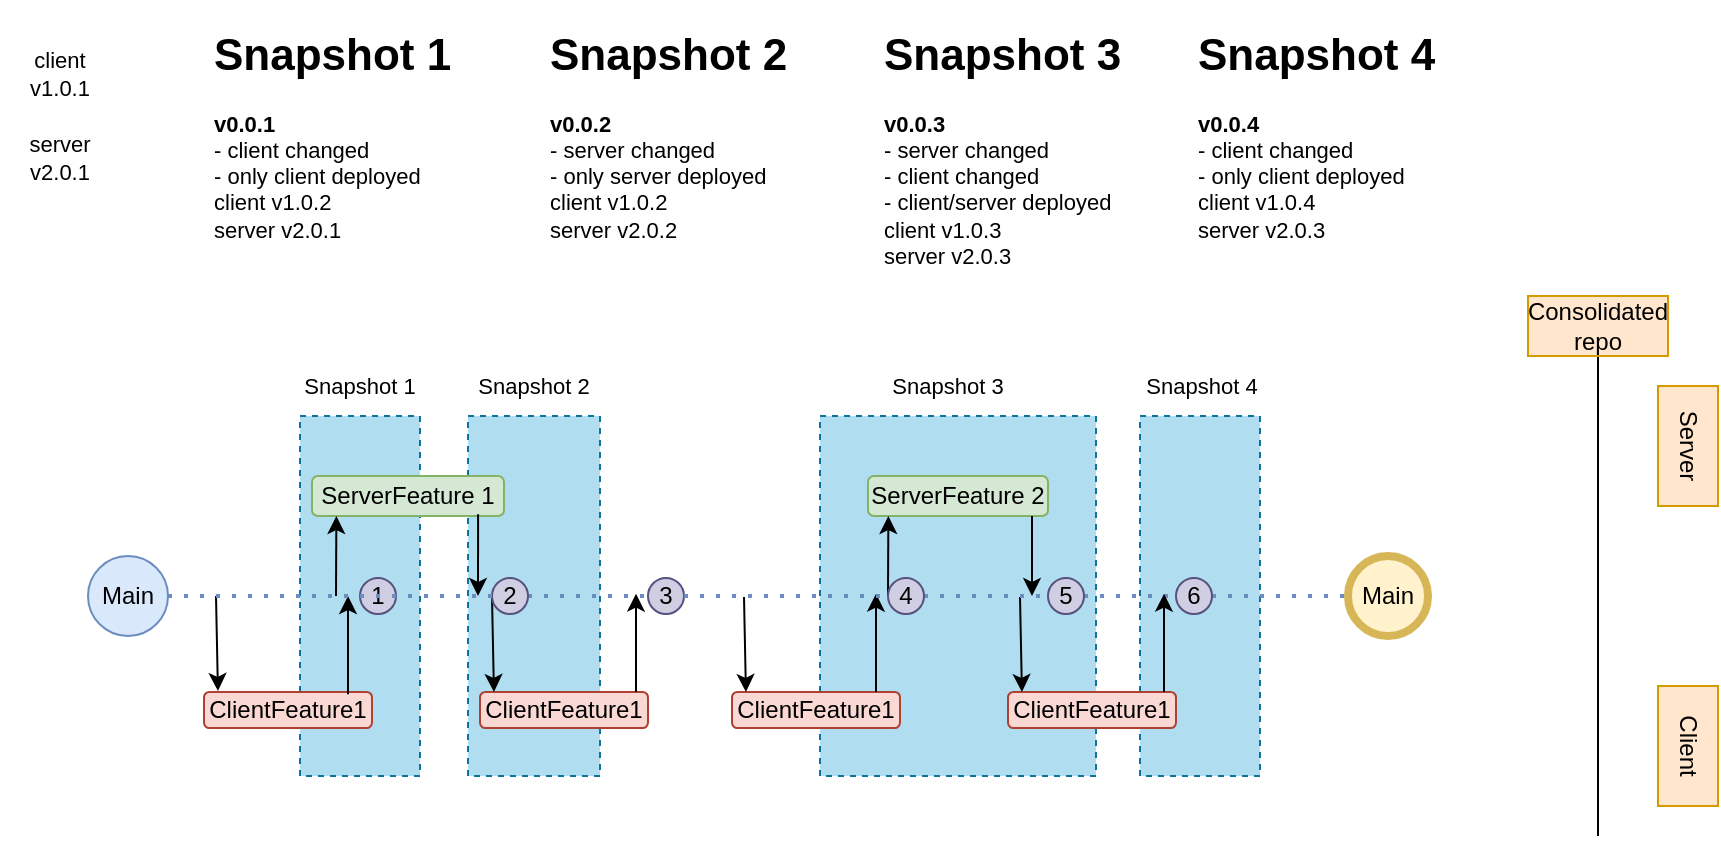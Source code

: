 <mxfile version="20.5.3" type="github">
  <diagram id="19G66bsPUDtqEdiIhy2v" name="Page-1">
    <mxGraphModel dx="981" dy="1626" grid="1" gridSize="6" guides="1" tooltips="1" connect="1" arrows="1" fold="1" page="1" pageScale="1" pageWidth="850" pageHeight="1100" math="0" shadow="0">
      <root>
        <mxCell id="0" />
        <mxCell id="1" parent="0" />
        <mxCell id="jr1hqITOWlZOz_1kM7qc-50" value="" style="rounded=0;whiteSpace=wrap;html=1;dashed=1;strokeWidth=1;fontSize=11;rotation=90;fillColor=#b1ddf0;strokeColor=#10739e;" vertex="1" parent="1">
          <mxGeometry x="516" y="90" width="180" height="60" as="geometry" />
        </mxCell>
        <mxCell id="jr1hqITOWlZOz_1kM7qc-49" value="" style="rounded=0;whiteSpace=wrap;html=1;dashed=1;strokeWidth=1;fontSize=11;rotation=90;fillColor=#b1ddf0;strokeColor=#10739e;" vertex="1" parent="1">
          <mxGeometry x="395" y="51" width="180" height="138" as="geometry" />
        </mxCell>
        <mxCell id="jr1hqITOWlZOz_1kM7qc-47" value="" style="rounded=0;whiteSpace=wrap;html=1;dashed=1;strokeWidth=1;fontSize=11;rotation=90;fillColor=#b1ddf0;strokeColor=#10739e;" vertex="1" parent="1">
          <mxGeometry x="183" y="87" width="180" height="66" as="geometry" />
        </mxCell>
        <mxCell id="jr1hqITOWlZOz_1kM7qc-46" value="" style="rounded=0;whiteSpace=wrap;html=1;dashed=1;strokeWidth=1;fontSize=11;rotation=90;fillColor=#b1ddf0;strokeColor=#10739e;" vertex="1" parent="1">
          <mxGeometry x="96" y="90" width="180" height="60" as="geometry" />
        </mxCell>
        <mxCell id="jr1hqITOWlZOz_1kM7qc-1" value="Main" style="ellipse;whiteSpace=wrap;html=1;aspect=fixed;fillColor=#dae8fc;strokeColor=#6c8ebf;" vertex="1" parent="1">
          <mxGeometry x="50" y="100" width="40" height="40" as="geometry" />
        </mxCell>
        <mxCell id="jr1hqITOWlZOz_1kM7qc-2" value="Main" style="ellipse;whiteSpace=wrap;html=1;aspect=fixed;fillColor=#fff2cc;strokeColor=#d6b656;strokeWidth=4;" vertex="1" parent="1">
          <mxGeometry x="680" y="100" width="40" height="40" as="geometry" />
        </mxCell>
        <mxCell id="jr1hqITOWlZOz_1kM7qc-3" value="" style="endArrow=none;dashed=1;html=1;dashPattern=1 3;strokeWidth=2;rounded=0;exitX=1;exitY=0.5;exitDx=0;exitDy=0;entryX=0;entryY=0.5;entryDx=0;entryDy=0;fillColor=#dae8fc;strokeColor=#6c8ebf;startArrow=none;" edge="1" parent="1" source="jr1hqITOWlZOz_1kM7qc-37" target="jr1hqITOWlZOz_1kM7qc-2">
          <mxGeometry width="50" height="50" relative="1" as="geometry">
            <mxPoint x="320" y="520" as="sourcePoint" />
            <mxPoint x="370" y="470" as="targetPoint" />
          </mxGeometry>
        </mxCell>
        <mxCell id="jr1hqITOWlZOz_1kM7qc-4" value="" style="endArrow=none;html=1;rounded=0;" edge="1" parent="1" target="jr1hqITOWlZOz_1kM7qc-5">
          <mxGeometry width="50" height="50" relative="1" as="geometry">
            <mxPoint x="805" y="240" as="sourcePoint" />
            <mxPoint x="800" as="targetPoint" />
          </mxGeometry>
        </mxCell>
        <mxCell id="jr1hqITOWlZOz_1kM7qc-5" value="Consolidated repo" style="text;html=1;strokeColor=#d79b00;fillColor=#ffe6cc;align=center;verticalAlign=middle;whiteSpace=wrap;rounded=0;" vertex="1" parent="1">
          <mxGeometry x="770" y="-30" width="70" height="30" as="geometry" />
        </mxCell>
        <mxCell id="jr1hqITOWlZOz_1kM7qc-6" value="Server" style="text;html=1;strokeColor=#d79b00;fillColor=#ffe6cc;align=center;verticalAlign=middle;whiteSpace=wrap;rounded=0;rotation=90;" vertex="1" parent="1">
          <mxGeometry x="820" y="30" width="60" height="30" as="geometry" />
        </mxCell>
        <mxCell id="jr1hqITOWlZOz_1kM7qc-7" value="Client" style="text;html=1;strokeColor=#d79b00;fillColor=#ffe6cc;align=center;verticalAlign=middle;whiteSpace=wrap;rounded=0;rotation=90;" vertex="1" parent="1">
          <mxGeometry x="820" y="180" width="60" height="30" as="geometry" />
        </mxCell>
        <mxCell id="jr1hqITOWlZOz_1kM7qc-8" value="ServerFeature 1" style="rounded=1;whiteSpace=wrap;html=1;fillColor=#d5e8d4;strokeColor=#82b366;" vertex="1" parent="1">
          <mxGeometry x="162" y="60" width="96" height="20" as="geometry" />
        </mxCell>
        <mxCell id="jr1hqITOWlZOz_1kM7qc-14" value="ServerFeature 2" style="rounded=1;whiteSpace=wrap;html=1;fillColor=#d5e8d4;strokeColor=#82b366;" vertex="1" parent="1">
          <mxGeometry x="440" y="60" width="90" height="20" as="geometry" />
        </mxCell>
        <mxCell id="jr1hqITOWlZOz_1kM7qc-20" value="ClientFeature1" style="rounded=1;whiteSpace=wrap;html=1;strokeWidth=1;fillColor=#fad9d5;strokeColor=#ae4132;" vertex="1" parent="1">
          <mxGeometry x="108" y="168" width="84" height="18" as="geometry" />
        </mxCell>
        <mxCell id="jr1hqITOWlZOz_1kM7qc-21" value="ClientFeature1" style="rounded=1;whiteSpace=wrap;html=1;strokeWidth=1;fillColor=#fad9d5;strokeColor=#ae4132;" vertex="1" parent="1">
          <mxGeometry x="246" y="168" width="84" height="18" as="geometry" />
        </mxCell>
        <mxCell id="jr1hqITOWlZOz_1kM7qc-22" value="ClientFeature1" style="rounded=1;whiteSpace=wrap;html=1;strokeWidth=1;fillColor=#fad9d5;strokeColor=#ae4132;" vertex="1" parent="1">
          <mxGeometry x="372" y="168" width="84" height="18" as="geometry" />
        </mxCell>
        <mxCell id="jr1hqITOWlZOz_1kM7qc-23" value="ClientFeature1" style="rounded=1;whiteSpace=wrap;html=1;strokeWidth=1;fillColor=#fad9d5;strokeColor=#ae4132;" vertex="1" parent="1">
          <mxGeometry x="510" y="168" width="84" height="18" as="geometry" />
        </mxCell>
        <mxCell id="jr1hqITOWlZOz_1kM7qc-24" value="" style="endArrow=classic;html=1;rounded=0;entryX=0.127;entryY=1;entryDx=0;entryDy=0;entryPerimeter=0;" edge="1" parent="1" target="jr1hqITOWlZOz_1kM7qc-8">
          <mxGeometry width="50" height="50" relative="1" as="geometry">
            <mxPoint x="174" y="120" as="sourcePoint" />
            <mxPoint x="344" y="84" as="targetPoint" />
          </mxGeometry>
        </mxCell>
        <mxCell id="jr1hqITOWlZOz_1kM7qc-25" value="" style="endArrow=classic;html=1;rounded=0;entryX=0.127;entryY=1;entryDx=0;entryDy=0;entryPerimeter=0;" edge="1" parent="1">
          <mxGeometry width="50" height="50" relative="1" as="geometry">
            <mxPoint x="450" y="120" as="sourcePoint" />
            <mxPoint x="450.192" y="80" as="targetPoint" />
          </mxGeometry>
        </mxCell>
        <mxCell id="jr1hqITOWlZOz_1kM7qc-26" value="" style="endArrow=classic;html=1;rounded=0;exitX=0.865;exitY=0.958;exitDx=0;exitDy=0;exitPerimeter=0;" edge="1" parent="1" source="jr1hqITOWlZOz_1kM7qc-8">
          <mxGeometry width="50" height="50" relative="1" as="geometry">
            <mxPoint x="246" y="96" as="sourcePoint" />
            <mxPoint x="245" y="120" as="targetPoint" />
          </mxGeometry>
        </mxCell>
        <mxCell id="jr1hqITOWlZOz_1kM7qc-27" value="" style="endArrow=classic;html=1;rounded=0;exitX=0.875;exitY=1.2;exitDx=0;exitDy=0;exitPerimeter=0;" edge="1" parent="1">
          <mxGeometry width="50" height="50" relative="1" as="geometry">
            <mxPoint x="522" y="80.0" as="sourcePoint" />
            <mxPoint x="522" y="120" as="targetPoint" />
          </mxGeometry>
        </mxCell>
        <mxCell id="jr1hqITOWlZOz_1kM7qc-28" value="" style="endArrow=classic;html=1;rounded=0;exitX=0.865;exitY=0.958;exitDx=0;exitDy=0;exitPerimeter=0;entryX=0.083;entryY=-0.028;entryDx=0;entryDy=0;entryPerimeter=0;" edge="1" parent="1" target="jr1hqITOWlZOz_1kM7qc-20">
          <mxGeometry width="50" height="50" relative="1" as="geometry">
            <mxPoint x="114.0" y="120.0" as="sourcePoint" />
            <mxPoint x="114.96" y="160.84" as="targetPoint" />
          </mxGeometry>
        </mxCell>
        <mxCell id="jr1hqITOWlZOz_1kM7qc-29" value="" style="endArrow=classic;html=1;rounded=0;exitX=0.865;exitY=0.958;exitDx=0;exitDy=0;exitPerimeter=0;entryX=0.083;entryY=-0.028;entryDx=0;entryDy=0;entryPerimeter=0;" edge="1" parent="1">
          <mxGeometry width="50" height="50" relative="1" as="geometry">
            <mxPoint x="516" y="120.5" as="sourcePoint" />
            <mxPoint x="516.972" y="167.996" as="targetPoint" />
          </mxGeometry>
        </mxCell>
        <mxCell id="jr1hqITOWlZOz_1kM7qc-30" value="" style="endArrow=classic;html=1;rounded=0;exitX=0.865;exitY=0.958;exitDx=0;exitDy=0;exitPerimeter=0;entryX=0.083;entryY=-0.028;entryDx=0;entryDy=0;entryPerimeter=0;" edge="1" parent="1">
          <mxGeometry width="50" height="50" relative="1" as="geometry">
            <mxPoint x="378" y="120.5" as="sourcePoint" />
            <mxPoint x="378.972" y="167.996" as="targetPoint" />
          </mxGeometry>
        </mxCell>
        <mxCell id="jr1hqITOWlZOz_1kM7qc-31" value="" style="endArrow=classic;html=1;rounded=0;exitX=0.865;exitY=0.958;exitDx=0;exitDy=0;exitPerimeter=0;entryX=0.083;entryY=-0.028;entryDx=0;entryDy=0;entryPerimeter=0;" edge="1" parent="1">
          <mxGeometry width="50" height="50" relative="1" as="geometry">
            <mxPoint x="252" y="120.5" as="sourcePoint" />
            <mxPoint x="252.972" y="167.996" as="targetPoint" />
          </mxGeometry>
        </mxCell>
        <mxCell id="jr1hqITOWlZOz_1kM7qc-32" value="" style="endArrow=classic;html=1;rounded=0;exitX=0.857;exitY=0.065;exitDx=0;exitDy=0;exitPerimeter=0;" edge="1" parent="1" source="jr1hqITOWlZOz_1kM7qc-20">
          <mxGeometry width="50" height="50" relative="1" as="geometry">
            <mxPoint x="179" y="168" as="sourcePoint" />
            <mxPoint x="180" y="120" as="targetPoint" />
          </mxGeometry>
        </mxCell>
        <mxCell id="jr1hqITOWlZOz_1kM7qc-33" value="" style="endArrow=classic;html=1;rounded=0;exitX=0.857;exitY=0.065;exitDx=0;exitDy=0;exitPerimeter=0;" edge="1" parent="1">
          <mxGeometry width="50" height="50" relative="1" as="geometry">
            <mxPoint x="587.998" y="168.0" as="sourcePoint" />
            <mxPoint x="588.01" y="118.83" as="targetPoint" />
          </mxGeometry>
        </mxCell>
        <mxCell id="jr1hqITOWlZOz_1kM7qc-34" value="" style="endArrow=classic;html=1;rounded=0;exitX=0.857;exitY=0.065;exitDx=0;exitDy=0;exitPerimeter=0;" edge="1" parent="1">
          <mxGeometry width="50" height="50" relative="1" as="geometry">
            <mxPoint x="443.998" y="168.0" as="sourcePoint" />
            <mxPoint x="444.01" y="118.83" as="targetPoint" />
          </mxGeometry>
        </mxCell>
        <mxCell id="jr1hqITOWlZOz_1kM7qc-35" value="" style="endArrow=classic;html=1;rounded=0;exitX=0.857;exitY=0.065;exitDx=0;exitDy=0;exitPerimeter=0;" edge="1" parent="1">
          <mxGeometry width="50" height="50" relative="1" as="geometry">
            <mxPoint x="323.998" y="168.0" as="sourcePoint" />
            <mxPoint x="324.01" y="118.83" as="targetPoint" />
          </mxGeometry>
        </mxCell>
        <mxCell id="jr1hqITOWlZOz_1kM7qc-36" value="1" style="ellipse;whiteSpace=wrap;html=1;aspect=fixed;strokeWidth=1;fillColor=#d0cee2;strokeColor=#56517e;" vertex="1" parent="1">
          <mxGeometry x="186" y="111" width="18" height="18" as="geometry" />
        </mxCell>
        <mxCell id="jr1hqITOWlZOz_1kM7qc-39" value="3" style="ellipse;whiteSpace=wrap;html=1;aspect=fixed;strokeWidth=1;fillColor=#d0cee2;strokeColor=#56517e;" vertex="1" parent="1">
          <mxGeometry x="330" y="111" width="18" height="18" as="geometry" />
        </mxCell>
        <mxCell id="jr1hqITOWlZOz_1kM7qc-41" value="" style="endArrow=none;dashed=1;html=1;dashPattern=1 3;strokeWidth=2;rounded=0;exitX=1;exitY=0.5;exitDx=0;exitDy=0;entryX=0;entryY=0.5;entryDx=0;entryDy=0;fillColor=#dae8fc;strokeColor=#6c8ebf;startArrow=none;" edge="1" parent="1" source="jr1hqITOWlZOz_1kM7qc-40" target="jr1hqITOWlZOz_1kM7qc-39">
          <mxGeometry width="50" height="50" relative="1" as="geometry">
            <mxPoint x="90" y="120" as="sourcePoint" />
            <mxPoint x="680" y="120" as="targetPoint" />
          </mxGeometry>
        </mxCell>
        <mxCell id="jr1hqITOWlZOz_1kM7qc-40" value="2" style="ellipse;whiteSpace=wrap;html=1;aspect=fixed;strokeWidth=1;fillColor=#d0cee2;strokeColor=#56517e;" vertex="1" parent="1">
          <mxGeometry x="252" y="111" width="18" height="18" as="geometry" />
        </mxCell>
        <mxCell id="jr1hqITOWlZOz_1kM7qc-42" value="" style="endArrow=none;dashed=1;html=1;dashPattern=1 3;strokeWidth=2;rounded=0;exitX=1;exitY=0.5;exitDx=0;exitDy=0;entryX=0;entryY=0.5;entryDx=0;entryDy=0;fillColor=#dae8fc;strokeColor=#6c8ebf;" edge="1" parent="1" source="jr1hqITOWlZOz_1kM7qc-1" target="jr1hqITOWlZOz_1kM7qc-40">
          <mxGeometry width="50" height="50" relative="1" as="geometry">
            <mxPoint x="90" y="120" as="sourcePoint" />
            <mxPoint x="330" y="120" as="targetPoint" />
          </mxGeometry>
        </mxCell>
        <mxCell id="jr1hqITOWlZOz_1kM7qc-37" value="5" style="ellipse;whiteSpace=wrap;html=1;aspect=fixed;strokeWidth=1;fillColor=#d0cee2;strokeColor=#56517e;" vertex="1" parent="1">
          <mxGeometry x="530" y="111" width="18" height="18" as="geometry" />
        </mxCell>
        <mxCell id="jr1hqITOWlZOz_1kM7qc-43" value="" style="endArrow=none;dashed=1;html=1;dashPattern=1 3;strokeWidth=2;rounded=0;exitX=1;exitY=0.5;exitDx=0;exitDy=0;entryX=0;entryY=0.5;entryDx=0;entryDy=0;fillColor=#dae8fc;strokeColor=#6c8ebf;startArrow=none;" edge="1" parent="1" source="jr1hqITOWlZOz_1kM7qc-38" target="jr1hqITOWlZOz_1kM7qc-37">
          <mxGeometry width="50" height="50" relative="1" as="geometry">
            <mxPoint x="348" y="120" as="sourcePoint" />
            <mxPoint x="680" y="120" as="targetPoint" />
          </mxGeometry>
        </mxCell>
        <mxCell id="jr1hqITOWlZOz_1kM7qc-44" value="6" style="ellipse;whiteSpace=wrap;html=1;aspect=fixed;strokeWidth=1;fillColor=#d0cee2;strokeColor=#56517e;" vertex="1" parent="1">
          <mxGeometry x="594" y="111" width="18" height="18" as="geometry" />
        </mxCell>
        <mxCell id="jr1hqITOWlZOz_1kM7qc-51" value="Snapshot 1" style="text;html=1;strokeColor=none;fillColor=none;align=center;verticalAlign=middle;whiteSpace=wrap;rounded=0;dashed=1;strokeWidth=1;fontSize=11;" vertex="1" parent="1">
          <mxGeometry x="156" width="60" height="30" as="geometry" />
        </mxCell>
        <mxCell id="jr1hqITOWlZOz_1kM7qc-52" value="Snapshot 2" style="text;html=1;strokeColor=none;fillColor=none;align=center;verticalAlign=middle;whiteSpace=wrap;rounded=0;dashed=1;strokeWidth=1;fontSize=11;" vertex="1" parent="1">
          <mxGeometry x="243" width="60" height="30" as="geometry" />
        </mxCell>
        <mxCell id="jr1hqITOWlZOz_1kM7qc-53" value="Snapshot 3" style="text;html=1;strokeColor=none;fillColor=none;align=center;verticalAlign=middle;whiteSpace=wrap;rounded=0;dashed=1;strokeWidth=1;fontSize=11;" vertex="1" parent="1">
          <mxGeometry x="450" width="60" height="30" as="geometry" />
        </mxCell>
        <mxCell id="jr1hqITOWlZOz_1kM7qc-54" value="Snapshot 4" style="text;html=1;strokeColor=none;fillColor=none;align=center;verticalAlign=middle;whiteSpace=wrap;rounded=0;dashed=1;strokeWidth=1;fontSize=11;" vertex="1" parent="1">
          <mxGeometry x="577" width="60" height="30" as="geometry" />
        </mxCell>
        <mxCell id="jr1hqITOWlZOz_1kM7qc-38" value="4" style="ellipse;whiteSpace=wrap;html=1;aspect=fixed;strokeWidth=1;fillColor=#d0cee2;strokeColor=#56517e;" vertex="1" parent="1">
          <mxGeometry x="450" y="111" width="18" height="18" as="geometry" />
        </mxCell>
        <mxCell id="jr1hqITOWlZOz_1kM7qc-55" value="" style="endArrow=none;dashed=1;html=1;dashPattern=1 3;strokeWidth=2;rounded=0;exitX=1;exitY=0.5;exitDx=0;exitDy=0;entryX=0;entryY=0.5;entryDx=0;entryDy=0;fillColor=#dae8fc;strokeColor=#6c8ebf;startArrow=none;" edge="1" parent="1" source="jr1hqITOWlZOz_1kM7qc-39" target="jr1hqITOWlZOz_1kM7qc-38">
          <mxGeometry width="50" height="50" relative="1" as="geometry">
            <mxPoint x="348.0" y="120.0" as="sourcePoint" />
            <mxPoint x="530.0" y="120.0" as="targetPoint" />
          </mxGeometry>
        </mxCell>
        <mxCell id="jr1hqITOWlZOz_1kM7qc-57" value="&lt;h1&gt;Snapshot 1&lt;/h1&gt;&lt;div&gt;&lt;b&gt;v0.0.1&lt;/b&gt;&lt;/div&gt;&lt;div&gt;- client changed&lt;/div&gt;&lt;div&gt;- only client deployed&lt;/div&gt;&lt;div&gt;client v1.0.2&lt;/div&gt;&lt;div&gt;server v2.0.1&lt;/div&gt;" style="text;html=1;strokeColor=none;fillColor=none;spacing=5;spacingTop=-20;whiteSpace=wrap;overflow=hidden;rounded=0;dashed=1;strokeWidth=1;fontSize=11;" vertex="1" parent="1">
          <mxGeometry x="108" y="-168" width="132" height="120" as="geometry" />
        </mxCell>
        <mxCell id="jr1hqITOWlZOz_1kM7qc-58" value="&lt;h1&gt;Snapshot 2&lt;/h1&gt;&lt;div&gt;&lt;b&gt;v0.0.2&lt;/b&gt;&lt;/div&gt;&lt;div&gt;- server changed&lt;/div&gt;&lt;div&gt;- only server deployed&lt;/div&gt;&lt;div&gt;client v1.0.2&lt;/div&gt;&lt;div&gt;server v2.0.2&lt;/div&gt;" style="text;html=1;strokeColor=none;fillColor=none;spacing=5;spacingTop=-20;whiteSpace=wrap;overflow=hidden;rounded=0;dashed=1;strokeWidth=1;fontSize=11;" vertex="1" parent="1">
          <mxGeometry x="276" y="-168" width="132" height="120" as="geometry" />
        </mxCell>
        <mxCell id="jr1hqITOWlZOz_1kM7qc-59" value="&lt;h1&gt;Snapshot 3&lt;/h1&gt;&lt;div&gt;&lt;b&gt;v0.0.3&lt;/b&gt;&lt;/div&gt;&lt;div&gt;- server changed&lt;/div&gt;&lt;div&gt;- client changed&lt;/div&gt;&lt;div&gt;- client/server deployed&lt;/div&gt;&lt;div&gt;client v1.0.3&lt;/div&gt;&lt;div&gt;server v2.0.3&lt;/div&gt;" style="text;html=1;strokeColor=none;fillColor=none;spacing=5;spacingTop=-20;whiteSpace=wrap;overflow=hidden;rounded=0;dashed=1;strokeWidth=1;fontSize=11;" vertex="1" parent="1">
          <mxGeometry x="443" y="-168" width="132" height="126" as="geometry" />
        </mxCell>
        <mxCell id="jr1hqITOWlZOz_1kM7qc-60" value="&lt;h1&gt;Snapshot 4&lt;/h1&gt;&lt;div&gt;&lt;b&gt;v0.0.4&lt;/b&gt;&lt;/div&gt;&lt;div&gt;&lt;div&gt;- client changed&lt;/div&gt;&lt;div&gt;- only client deployed&lt;/div&gt;&lt;/div&gt;&lt;div&gt;client v1.0.4&lt;/div&gt;&lt;div&gt;server v2.0.3&lt;/div&gt;" style="text;html=1;strokeColor=none;fillColor=none;spacing=5;spacingTop=-20;whiteSpace=wrap;overflow=hidden;rounded=0;dashed=1;strokeWidth=1;fontSize=11;" vertex="1" parent="1">
          <mxGeometry x="600" y="-168" width="132" height="120" as="geometry" />
        </mxCell>
        <mxCell id="jr1hqITOWlZOz_1kM7qc-61" value="client v1.0.1" style="text;html=1;strokeColor=none;fillColor=none;align=center;verticalAlign=middle;whiteSpace=wrap;rounded=0;dashed=1;strokeWidth=1;fontSize=11;" vertex="1" parent="1">
          <mxGeometry x="6" y="-156" width="60" height="30" as="geometry" />
        </mxCell>
        <mxCell id="jr1hqITOWlZOz_1kM7qc-62" value="server v2.0.1" style="text;html=1;strokeColor=none;fillColor=none;align=center;verticalAlign=middle;whiteSpace=wrap;rounded=0;dashed=1;strokeWidth=1;fontSize=11;" vertex="1" parent="1">
          <mxGeometry x="6" y="-114" width="60" height="30" as="geometry" />
        </mxCell>
      </root>
    </mxGraphModel>
  </diagram>
</mxfile>
